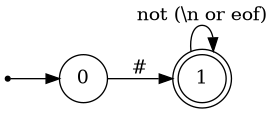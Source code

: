 @startuml

digraph NumeralRecognizer {
  rankdir = LR;

  node [shape = point]; start
  node [shape = doublecircle] 1
  node [shape = circle]

  start -> 0;
  0 -> 1 [label = "#"]
  1 -> 1 [label = "not (\\n or eof)"]
}

@enduml
